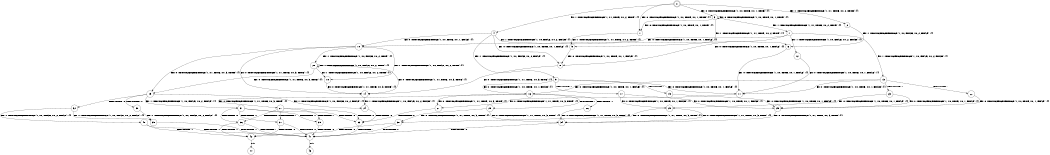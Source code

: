 digraph BCG {
size = "7, 10.5";
center = TRUE;
node [shape = circle];
0 [peripheries = 2];
0 -> 1 [label = "EX !0 !ATOMIC_EXCH_BRANCH (1, +0, TRUE, +0, 1, TRUE) !{}"];
0 -> 2 [label = "EX !1 !ATOMIC_EXCH_BRANCH (1, +1, TRUE, +0, 2, TRUE) !{}"];
0 -> 3 [label = "EX !0 !ATOMIC_EXCH_BRANCH (1, +0, TRUE, +0, 1, TRUE) !{}"];
0 -> 4 [label = "EX !1 !ATOMIC_EXCH_BRANCH (1, +1, TRUE, +0, 2, TRUE) !{}"];
1 -> 5 [label = "EX !1 !ATOMIC_EXCH_BRANCH (1, +1, TRUE, +0, 2, TRUE) !{}"];
2 -> 6 [label = "EX !1 !ATOMIC_EXCH_BRANCH (1, +0, FALSE, +0, 2, FALSE) !{}"];
3 -> 1 [label = "EX !0 !ATOMIC_EXCH_BRANCH (1, +0, TRUE, +0, 1, TRUE) !{}"];
3 -> 5 [label = "EX !1 !ATOMIC_EXCH_BRANCH (1, +1, TRUE, +0, 2, TRUE) !{}"];
3 -> 3 [label = "EX !0 !ATOMIC_EXCH_BRANCH (1, +0, TRUE, +0, 1, TRUE) !{}"];
3 -> 7 [label = "EX !1 !ATOMIC_EXCH_BRANCH (1, +1, TRUE, +0, 2, TRUE) !{}"];
4 -> 6 [label = "EX !1 !ATOMIC_EXCH_BRANCH (1, +0, FALSE, +0, 2, FALSE) !{}"];
4 -> 8 [label = "EX !0 !ATOMIC_EXCH_BRANCH (1, +0, TRUE, +0, 1, FALSE) !{}"];
4 -> 9 [label = "EX !1 !ATOMIC_EXCH_BRANCH (1, +0, FALSE, +0, 2, FALSE) !{}"];
4 -> 10 [label = "EX !0 !ATOMIC_EXCH_BRANCH (1, +0, TRUE, +0, 1, FALSE) !{}"];
5 -> 8 [label = "EX !0 !ATOMIC_EXCH_BRANCH (1, +0, TRUE, +0, 1, FALSE) !{}"];
6 -> 11 [label = "EX !0 !ATOMIC_EXCH_BRANCH (1, +0, TRUE, +0, 1, FALSE) !{}"];
7 -> 8 [label = "EX !0 !ATOMIC_EXCH_BRANCH (1, +0, TRUE, +0, 1, FALSE) !{}"];
7 -> 12 [label = "EX !1 !ATOMIC_EXCH_BRANCH (1, +0, FALSE, +0, 2, FALSE) !{}"];
7 -> 10 [label = "EX !0 !ATOMIC_EXCH_BRANCH (1, +0, TRUE, +0, 1, FALSE) !{}"];
7 -> 13 [label = "EX !1 !ATOMIC_EXCH_BRANCH (1, +0, FALSE, +0, 2, FALSE) !{}"];
8 -> 14 [label = "EX !0 !ATOMIC_EXCH_BRANCH (1, +1, TRUE, +0, 3, TRUE) !{}"];
9 -> 11 [label = "EX !0 !ATOMIC_EXCH_BRANCH (1, +0, TRUE, +0, 1, FALSE) !{}"];
9 -> 15 [label = "TERMINATE !1"];
9 -> 16 [label = "EX !0 !ATOMIC_EXCH_BRANCH (1, +0, TRUE, +0, 1, FALSE) !{}"];
9 -> 17 [label = "TERMINATE !1"];
10 -> 14 [label = "EX !0 !ATOMIC_EXCH_BRANCH (1, +1, TRUE, +0, 3, TRUE) !{}"];
10 -> 18 [label = "EX !1 !ATOMIC_EXCH_BRANCH (1, +0, FALSE, +0, 2, TRUE) !{}"];
10 -> 19 [label = "EX !0 !ATOMIC_EXCH_BRANCH (1, +1, TRUE, +0, 3, TRUE) !{}"];
10 -> 20 [label = "EX !1 !ATOMIC_EXCH_BRANCH (1, +0, FALSE, +0, 2, TRUE) !{}"];
11 -> 21 [label = "EX !0 !ATOMIC_EXCH_BRANCH (1, +1, TRUE, +0, 3, TRUE) !{}"];
12 -> 11 [label = "EX !0 !ATOMIC_EXCH_BRANCH (1, +0, TRUE, +0, 1, FALSE) !{}"];
13 -> 11 [label = "EX !0 !ATOMIC_EXCH_BRANCH (1, +0, TRUE, +0, 1, FALSE) !{}"];
13 -> 22 [label = "TERMINATE !1"];
13 -> 16 [label = "EX !0 !ATOMIC_EXCH_BRANCH (1, +0, TRUE, +0, 1, FALSE) !{}"];
13 -> 23 [label = "TERMINATE !1"];
14 -> 24 [label = "EX !1 !ATOMIC_EXCH_BRANCH (1, +0, FALSE, +0, 2, FALSE) !{}"];
15 -> 25 [label = "EX !0 !ATOMIC_EXCH_BRANCH (1, +0, TRUE, +0, 1, FALSE) !{}"];
16 -> 21 [label = "EX !0 !ATOMIC_EXCH_BRANCH (1, +1, TRUE, +0, 3, TRUE) !{}"];
16 -> 26 [label = "TERMINATE !1"];
16 -> 27 [label = "EX !0 !ATOMIC_EXCH_BRANCH (1, +1, TRUE, +0, 3, TRUE) !{}"];
16 -> 28 [label = "TERMINATE !1"];
17 -> 25 [label = "EX !0 !ATOMIC_EXCH_BRANCH (1, +0, TRUE, +0, 1, FALSE) !{}"];
17 -> 29 [label = "EX !0 !ATOMIC_EXCH_BRANCH (1, +0, TRUE, +0, 1, FALSE) !{}"];
18 -> 14 [label = "EX !0 !ATOMIC_EXCH_BRANCH (1, +1, TRUE, +0, 3, TRUE) !{}"];
19 -> 24 [label = "EX !1 !ATOMIC_EXCH_BRANCH (1, +0, FALSE, +0, 2, FALSE) !{}"];
19 -> 30 [label = "TERMINATE !0"];
19 -> 31 [label = "EX !1 !ATOMIC_EXCH_BRANCH (1, +0, FALSE, +0, 2, FALSE) !{}"];
19 -> 32 [label = "TERMINATE !0"];
20 -> 14 [label = "EX !0 !ATOMIC_EXCH_BRANCH (1, +1, TRUE, +0, 3, TRUE) !{}"];
20 -> 18 [label = "EX !1 !ATOMIC_EXCH_BRANCH (1, +0, FALSE, +0, 2, TRUE) !{}"];
20 -> 19 [label = "EX !0 !ATOMIC_EXCH_BRANCH (1, +1, TRUE, +0, 3, TRUE) !{}"];
20 -> 20 [label = "EX !1 !ATOMIC_EXCH_BRANCH (1, +0, FALSE, +0, 2, TRUE) !{}"];
21 -> 33 [label = "TERMINATE !0"];
22 -> 25 [label = "EX !0 !ATOMIC_EXCH_BRANCH (1, +0, TRUE, +0, 1, FALSE) !{}"];
23 -> 25 [label = "EX !0 !ATOMIC_EXCH_BRANCH (1, +0, TRUE, +0, 1, FALSE) !{}"];
23 -> 29 [label = "EX !0 !ATOMIC_EXCH_BRANCH (1, +0, TRUE, +0, 1, FALSE) !{}"];
24 -> 33 [label = "TERMINATE !0"];
25 -> 34 [label = "EX !0 !ATOMIC_EXCH_BRANCH (1, +1, TRUE, +0, 3, TRUE) !{}"];
26 -> 34 [label = "EX !0 !ATOMIC_EXCH_BRANCH (1, +1, TRUE, +0, 3, TRUE) !{}"];
27 -> 33 [label = "TERMINATE !0"];
27 -> 35 [label = "TERMINATE !1"];
27 -> 36 [label = "TERMINATE !0"];
27 -> 37 [label = "TERMINATE !1"];
28 -> 34 [label = "EX !0 !ATOMIC_EXCH_BRANCH (1, +1, TRUE, +0, 3, TRUE) !{}"];
28 -> 38 [label = "EX !0 !ATOMIC_EXCH_BRANCH (1, +1, TRUE, +0, 3, TRUE) !{}"];
29 -> 34 [label = "EX !0 !ATOMIC_EXCH_BRANCH (1, +1, TRUE, +0, 3, TRUE) !{}"];
29 -> 38 [label = "EX !0 !ATOMIC_EXCH_BRANCH (1, +1, TRUE, +0, 3, TRUE) !{}"];
30 -> 39 [label = "EX !1 !ATOMIC_EXCH_BRANCH (1, +0, FALSE, +0, 2, FALSE) !{}"];
31 -> 33 [label = "TERMINATE !0"];
31 -> 35 [label = "TERMINATE !1"];
31 -> 36 [label = "TERMINATE !0"];
31 -> 37 [label = "TERMINATE !1"];
32 -> 39 [label = "EX !1 !ATOMIC_EXCH_BRANCH (1, +0, FALSE, +0, 2, FALSE) !{}"];
32 -> 40 [label = "EX !1 !ATOMIC_EXCH_BRANCH (1, +0, FALSE, +0, 2, FALSE) !{}"];
33 -> 41 [label = "TERMINATE !1"];
34 -> 41 [label = "TERMINATE !0"];
35 -> 41 [label = "TERMINATE !0"];
36 -> 41 [label = "TERMINATE !1"];
36 -> 42 [label = "TERMINATE !1"];
37 -> 41 [label = "TERMINATE !0"];
37 -> 42 [label = "TERMINATE !0"];
38 -> 41 [label = "TERMINATE !0"];
38 -> 42 [label = "TERMINATE !0"];
39 -> 41 [label = "TERMINATE !1"];
40 -> 41 [label = "TERMINATE !1"];
40 -> 42 [label = "TERMINATE !1"];
41 -> 43 [label = "exit"];
42 -> 44 [label = "exit"];
}
